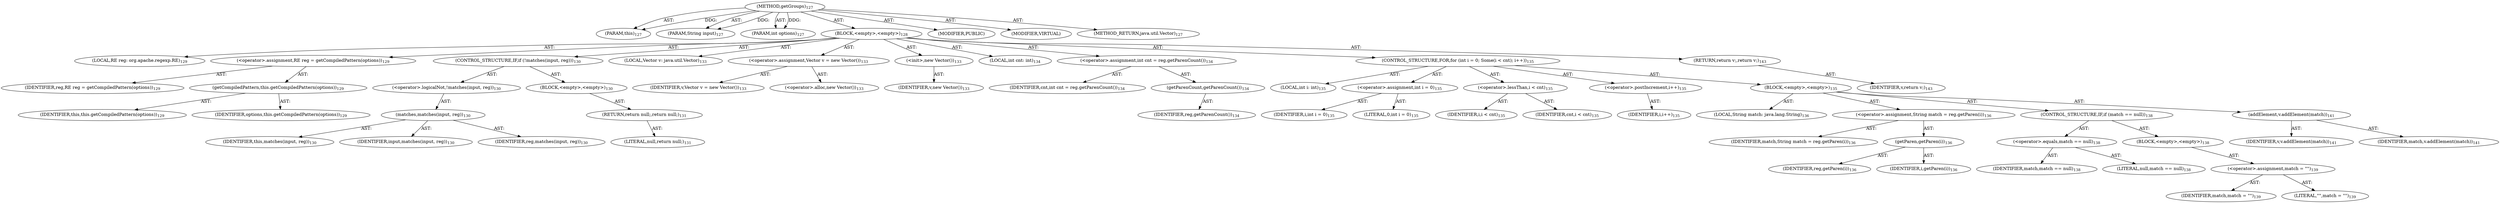 digraph "getGroups" {  
"111669149703" [label = <(METHOD,getGroups)<SUB>127</SUB>> ]
"115964116997" [label = <(PARAM,this)<SUB>127</SUB>> ]
"115964117008" [label = <(PARAM,String input)<SUB>127</SUB>> ]
"115964117009" [label = <(PARAM,int options)<SUB>127</SUB>> ]
"25769803786" [label = <(BLOCK,&lt;empty&gt;,&lt;empty&gt;)<SUB>128</SUB>> ]
"94489280515" [label = <(LOCAL,RE reg: org.apache.regexp.RE)<SUB>129</SUB>> ]
"30064771091" [label = <(&lt;operator&gt;.assignment,RE reg = getCompiledPattern(options))<SUB>129</SUB>> ]
"68719476766" [label = <(IDENTIFIER,reg,RE reg = getCompiledPattern(options))<SUB>129</SUB>> ]
"30064771092" [label = <(getCompiledPattern,this.getCompiledPattern(options))<SUB>129</SUB>> ]
"68719476742" [label = <(IDENTIFIER,this,this.getCompiledPattern(options))<SUB>129</SUB>> ]
"68719476767" [label = <(IDENTIFIER,options,this.getCompiledPattern(options))<SUB>129</SUB>> ]
"47244640258" [label = <(CONTROL_STRUCTURE,IF,if (!matches(input, reg)))<SUB>130</SUB>> ]
"30064771093" [label = <(&lt;operator&gt;.logicalNot,!matches(input, reg))<SUB>130</SUB>> ]
"30064771094" [label = <(matches,matches(input, reg))<SUB>130</SUB>> ]
"68719476743" [label = <(IDENTIFIER,this,matches(input, reg))<SUB>130</SUB>> ]
"68719476768" [label = <(IDENTIFIER,input,matches(input, reg))<SUB>130</SUB>> ]
"68719476769" [label = <(IDENTIFIER,reg,matches(input, reg))<SUB>130</SUB>> ]
"25769803787" [label = <(BLOCK,&lt;empty&gt;,&lt;empty&gt;)<SUB>130</SUB>> ]
"146028888070" [label = <(RETURN,return null;,return null;)<SUB>131</SUB>> ]
"90194313216" [label = <(LITERAL,null,return null;)<SUB>131</SUB>> ]
"94489280516" [label = <(LOCAL,Vector v: java.util.Vector)<SUB>133</SUB>> ]
"30064771095" [label = <(&lt;operator&gt;.assignment,Vector v = new Vector())<SUB>133</SUB>> ]
"68719476770" [label = <(IDENTIFIER,v,Vector v = new Vector())<SUB>133</SUB>> ]
"30064771096" [label = <(&lt;operator&gt;.alloc,new Vector())<SUB>133</SUB>> ]
"30064771097" [label = <(&lt;init&gt;,new Vector())<SUB>133</SUB>> ]
"68719476771" [label = <(IDENTIFIER,v,new Vector())<SUB>133</SUB>> ]
"94489280517" [label = <(LOCAL,int cnt: int)<SUB>134</SUB>> ]
"30064771098" [label = <(&lt;operator&gt;.assignment,int cnt = reg.getParenCount())<SUB>134</SUB>> ]
"68719476772" [label = <(IDENTIFIER,cnt,int cnt = reg.getParenCount())<SUB>134</SUB>> ]
"30064771099" [label = <(getParenCount,getParenCount())<SUB>134</SUB>> ]
"68719476773" [label = <(IDENTIFIER,reg,getParenCount())<SUB>134</SUB>> ]
"47244640259" [label = <(CONTROL_STRUCTURE,FOR,for (int i = 0; Some(i &lt; cnt); i++))<SUB>135</SUB>> ]
"94489280518" [label = <(LOCAL,int i: int)<SUB>135</SUB>> ]
"30064771100" [label = <(&lt;operator&gt;.assignment,int i = 0)<SUB>135</SUB>> ]
"68719476774" [label = <(IDENTIFIER,i,int i = 0)<SUB>135</SUB>> ]
"90194313217" [label = <(LITERAL,0,int i = 0)<SUB>135</SUB>> ]
"30064771101" [label = <(&lt;operator&gt;.lessThan,i &lt; cnt)<SUB>135</SUB>> ]
"68719476775" [label = <(IDENTIFIER,i,i &lt; cnt)<SUB>135</SUB>> ]
"68719476776" [label = <(IDENTIFIER,cnt,i &lt; cnt)<SUB>135</SUB>> ]
"30064771102" [label = <(&lt;operator&gt;.postIncrement,i++)<SUB>135</SUB>> ]
"68719476777" [label = <(IDENTIFIER,i,i++)<SUB>135</SUB>> ]
"25769803788" [label = <(BLOCK,&lt;empty&gt;,&lt;empty&gt;)<SUB>135</SUB>> ]
"94489280519" [label = <(LOCAL,String match: java.lang.String)<SUB>136</SUB>> ]
"30064771103" [label = <(&lt;operator&gt;.assignment,String match = reg.getParen(i))<SUB>136</SUB>> ]
"68719476778" [label = <(IDENTIFIER,match,String match = reg.getParen(i))<SUB>136</SUB>> ]
"30064771104" [label = <(getParen,getParen(i))<SUB>136</SUB>> ]
"68719476779" [label = <(IDENTIFIER,reg,getParen(i))<SUB>136</SUB>> ]
"68719476780" [label = <(IDENTIFIER,i,getParen(i))<SUB>136</SUB>> ]
"47244640260" [label = <(CONTROL_STRUCTURE,IF,if (match == null))<SUB>138</SUB>> ]
"30064771105" [label = <(&lt;operator&gt;.equals,match == null)<SUB>138</SUB>> ]
"68719476781" [label = <(IDENTIFIER,match,match == null)<SUB>138</SUB>> ]
"90194313218" [label = <(LITERAL,null,match == null)<SUB>138</SUB>> ]
"25769803789" [label = <(BLOCK,&lt;empty&gt;,&lt;empty&gt;)<SUB>138</SUB>> ]
"30064771106" [label = <(&lt;operator&gt;.assignment,match = &quot;&quot;)<SUB>139</SUB>> ]
"68719476782" [label = <(IDENTIFIER,match,match = &quot;&quot;)<SUB>139</SUB>> ]
"90194313219" [label = <(LITERAL,&quot;&quot;,match = &quot;&quot;)<SUB>139</SUB>> ]
"30064771107" [label = <(addElement,v.addElement(match))<SUB>141</SUB>> ]
"68719476783" [label = <(IDENTIFIER,v,v.addElement(match))<SUB>141</SUB>> ]
"68719476784" [label = <(IDENTIFIER,match,v.addElement(match))<SUB>141</SUB>> ]
"146028888071" [label = <(RETURN,return v;,return v;)<SUB>143</SUB>> ]
"68719476785" [label = <(IDENTIFIER,v,return v;)<SUB>143</SUB>> ]
"133143986191" [label = <(MODIFIER,PUBLIC)> ]
"133143986192" [label = <(MODIFIER,VIRTUAL)> ]
"128849018887" [label = <(METHOD_RETURN,java.util.Vector)<SUB>127</SUB>> ]
  "111669149703" -> "115964116997"  [ label = "AST: "] 
  "111669149703" -> "115964117008"  [ label = "AST: "] 
  "111669149703" -> "115964117009"  [ label = "AST: "] 
  "111669149703" -> "25769803786"  [ label = "AST: "] 
  "111669149703" -> "133143986191"  [ label = "AST: "] 
  "111669149703" -> "133143986192"  [ label = "AST: "] 
  "111669149703" -> "128849018887"  [ label = "AST: "] 
  "25769803786" -> "94489280515"  [ label = "AST: "] 
  "25769803786" -> "30064771091"  [ label = "AST: "] 
  "25769803786" -> "47244640258"  [ label = "AST: "] 
  "25769803786" -> "94489280516"  [ label = "AST: "] 
  "25769803786" -> "30064771095"  [ label = "AST: "] 
  "25769803786" -> "30064771097"  [ label = "AST: "] 
  "25769803786" -> "94489280517"  [ label = "AST: "] 
  "25769803786" -> "30064771098"  [ label = "AST: "] 
  "25769803786" -> "47244640259"  [ label = "AST: "] 
  "25769803786" -> "146028888071"  [ label = "AST: "] 
  "30064771091" -> "68719476766"  [ label = "AST: "] 
  "30064771091" -> "30064771092"  [ label = "AST: "] 
  "30064771092" -> "68719476742"  [ label = "AST: "] 
  "30064771092" -> "68719476767"  [ label = "AST: "] 
  "47244640258" -> "30064771093"  [ label = "AST: "] 
  "47244640258" -> "25769803787"  [ label = "AST: "] 
  "30064771093" -> "30064771094"  [ label = "AST: "] 
  "30064771094" -> "68719476743"  [ label = "AST: "] 
  "30064771094" -> "68719476768"  [ label = "AST: "] 
  "30064771094" -> "68719476769"  [ label = "AST: "] 
  "25769803787" -> "146028888070"  [ label = "AST: "] 
  "146028888070" -> "90194313216"  [ label = "AST: "] 
  "30064771095" -> "68719476770"  [ label = "AST: "] 
  "30064771095" -> "30064771096"  [ label = "AST: "] 
  "30064771097" -> "68719476771"  [ label = "AST: "] 
  "30064771098" -> "68719476772"  [ label = "AST: "] 
  "30064771098" -> "30064771099"  [ label = "AST: "] 
  "30064771099" -> "68719476773"  [ label = "AST: "] 
  "47244640259" -> "94489280518"  [ label = "AST: "] 
  "47244640259" -> "30064771100"  [ label = "AST: "] 
  "47244640259" -> "30064771101"  [ label = "AST: "] 
  "47244640259" -> "30064771102"  [ label = "AST: "] 
  "47244640259" -> "25769803788"  [ label = "AST: "] 
  "30064771100" -> "68719476774"  [ label = "AST: "] 
  "30064771100" -> "90194313217"  [ label = "AST: "] 
  "30064771101" -> "68719476775"  [ label = "AST: "] 
  "30064771101" -> "68719476776"  [ label = "AST: "] 
  "30064771102" -> "68719476777"  [ label = "AST: "] 
  "25769803788" -> "94489280519"  [ label = "AST: "] 
  "25769803788" -> "30064771103"  [ label = "AST: "] 
  "25769803788" -> "47244640260"  [ label = "AST: "] 
  "25769803788" -> "30064771107"  [ label = "AST: "] 
  "30064771103" -> "68719476778"  [ label = "AST: "] 
  "30064771103" -> "30064771104"  [ label = "AST: "] 
  "30064771104" -> "68719476779"  [ label = "AST: "] 
  "30064771104" -> "68719476780"  [ label = "AST: "] 
  "47244640260" -> "30064771105"  [ label = "AST: "] 
  "47244640260" -> "25769803789"  [ label = "AST: "] 
  "30064771105" -> "68719476781"  [ label = "AST: "] 
  "30064771105" -> "90194313218"  [ label = "AST: "] 
  "25769803789" -> "30064771106"  [ label = "AST: "] 
  "30064771106" -> "68719476782"  [ label = "AST: "] 
  "30064771106" -> "90194313219"  [ label = "AST: "] 
  "30064771107" -> "68719476783"  [ label = "AST: "] 
  "30064771107" -> "68719476784"  [ label = "AST: "] 
  "146028888071" -> "68719476785"  [ label = "AST: "] 
  "111669149703" -> "115964116997"  [ label = "DDG: "] 
  "111669149703" -> "115964117008"  [ label = "DDG: "] 
  "111669149703" -> "115964117009"  [ label = "DDG: "] 
}
